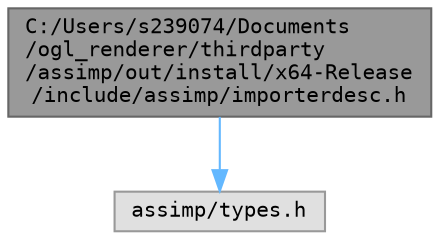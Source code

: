 digraph "C:/Users/s239074/Documents/ogl_renderer/thirdparty/assimp/out/install/x64-Release/include/assimp/importerdesc.h"
{
 // LATEX_PDF_SIZE
  bgcolor="transparent";
  edge [fontname=Terminal,fontsize=10,labelfontname=Helvetica,labelfontsize=10];
  node [fontname=Terminal,fontsize=10,shape=box,height=0.2,width=0.4];
  Node1 [label="C:/Users/s239074/Documents\l/ogl_renderer/thirdparty\l/assimp/out/install/x64-Release\l/include/assimp/importerdesc.h",height=0.2,width=0.4,color="gray40", fillcolor="grey60", style="filled", fontcolor="black",tooltip="aiImporterFlags, aiImporterDesc implementation."];
  Node1 -> Node2 [color="steelblue1",style="solid"];
  Node2 [label="assimp/types.h",height=0.2,width=0.4,color="grey60", fillcolor="#E0E0E0", style="filled",tooltip=" "];
}

